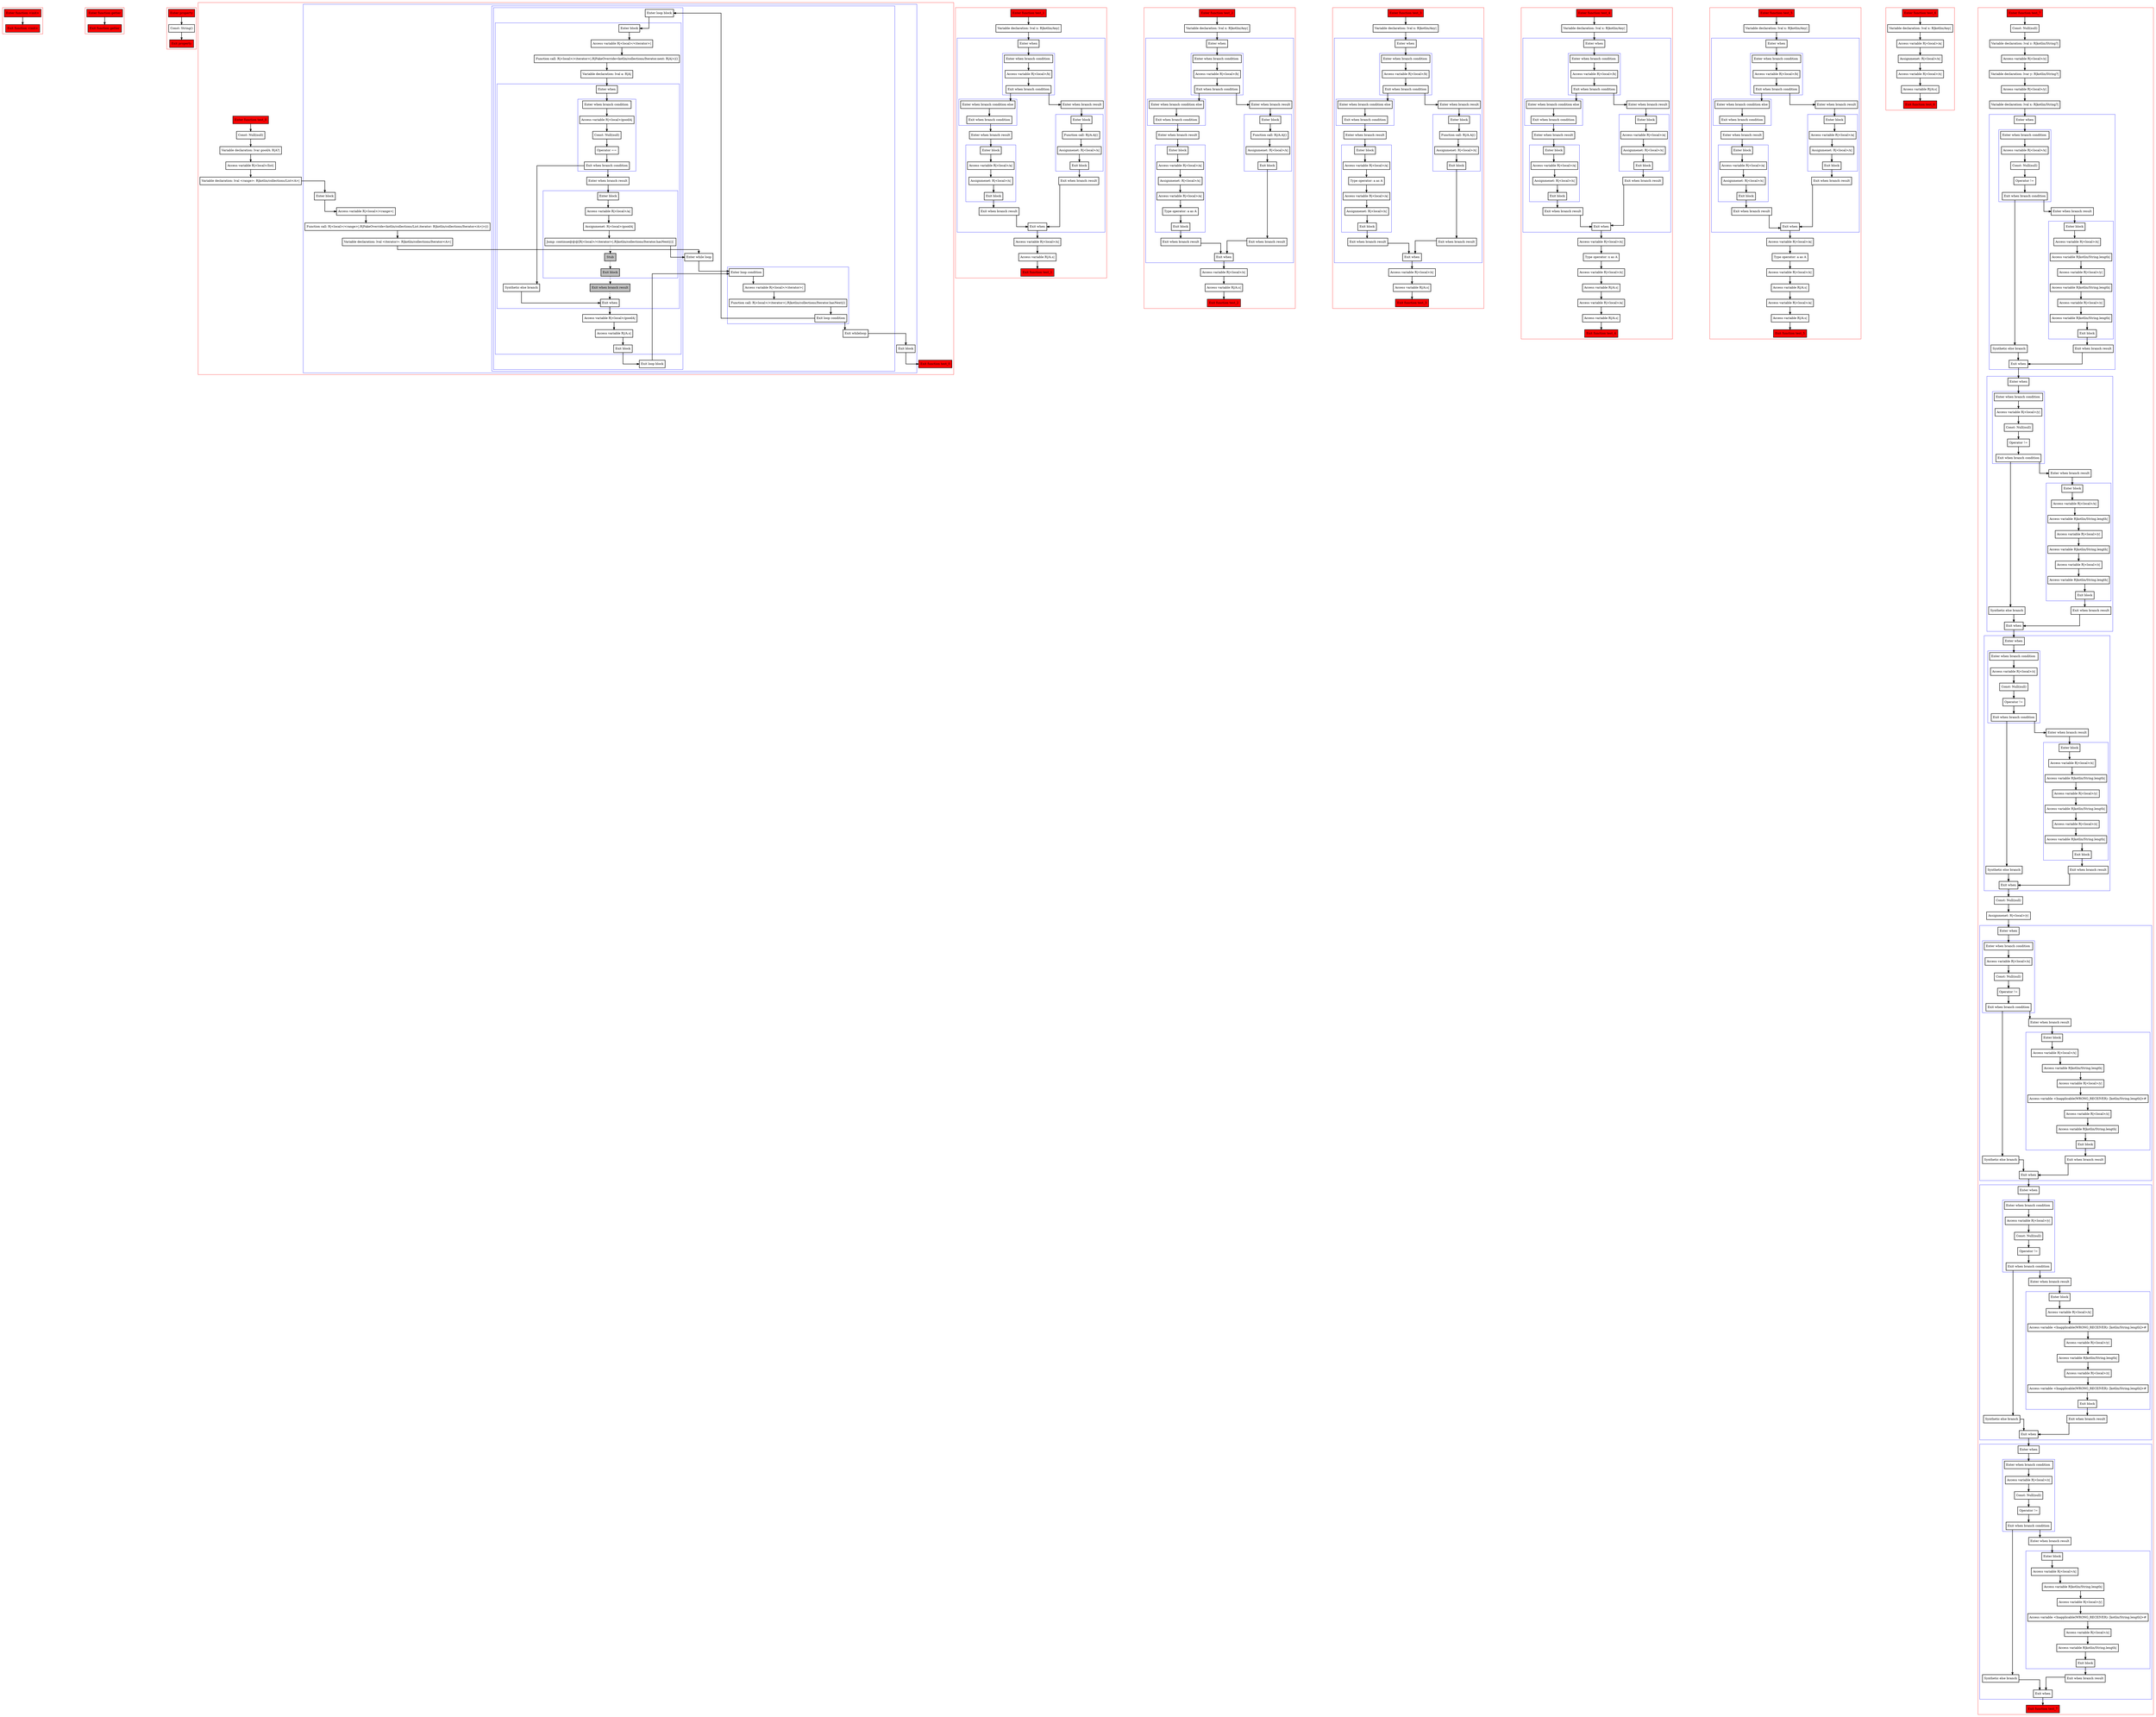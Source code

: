 digraph boundSmartcastsInBranches_kt {
    graph [splines=ortho nodesep=3]
    node [shape=box penwidth=2]
    edge [penwidth=2]

    subgraph cluster_0 {
        color=red
        0 [label="Enter function <init>" style="filled" fillcolor=red];
        1 [label="Exit function <init>" style="filled" fillcolor=red];
    }

    0 -> {1};

    subgraph cluster_1 {
        color=red
        2 [label="Enter function getter" style="filled" fillcolor=red];
        3 [label="Exit function getter" style="filled" fillcolor=red];
    }

    2 -> {3};

    subgraph cluster_2 {
        color=red
        4 [label="Enter property" style="filled" fillcolor=red];
        5 [label="Const: String()"];
        6 [label="Exit property" style="filled" fillcolor=red];
    }

    4 -> {5};
    5 -> {6};

    subgraph cluster_3 {
        color=red
        7 [label="Enter function test_0" style="filled" fillcolor=red];
        8 [label="Const: Null(null)"];
        9 [label="Variable declaration: lvar goodA: R|A?|"];
        10 [label="Access variable R|<local>/list|"];
        11 [label="Variable declaration: lval <range>: R|kotlin/collections/List<A>|"];
        subgraph cluster_4 {
            color=blue
            12 [label="Enter block"];
            13 [label="Access variable R|<local>/<range>|"];
            14 [label="Function call: R|<local>/<range>|.R|FakeOverride<kotlin/collections/List.iterator: R|kotlin/collections/Iterator<A>|>|()"];
            15 [label="Variable declaration: lval <iterator>: R|kotlin/collections/Iterator<A>|"];
            subgraph cluster_5 {
                color=blue
                16 [label="Enter while loop"];
                subgraph cluster_6 {
                    color=blue
                    17 [label="Enter loop condition"];
                    18 [label="Access variable R|<local>/<iterator>|"];
                    19 [label="Function call: R|<local>/<iterator>|.R|kotlin/collections/Iterator.hasNext|()"];
                    20 [label="Exit loop condition"];
                }
                subgraph cluster_7 {
                    color=blue
                    21 [label="Enter loop block"];
                    subgraph cluster_8 {
                        color=blue
                        22 [label="Enter block"];
                        23 [label="Access variable R|<local>/<iterator>|"];
                        24 [label="Function call: R|<local>/<iterator>|.R|FakeOverride<kotlin/collections/Iterator.next: R|A|>|()"];
                        25 [label="Variable declaration: lval a: R|A|"];
                        subgraph cluster_9 {
                            color=blue
                            26 [label="Enter when"];
                            subgraph cluster_10 {
                                color=blue
                                27 [label="Enter when branch condition "];
                                28 [label="Access variable R|<local>/goodA|"];
                                29 [label="Const: Null(null)"];
                                30 [label="Operator =="];
                                31 [label="Exit when branch condition"];
                            }
                            32 [label="Synthetic else branch"];
                            33 [label="Enter when branch result"];
                            subgraph cluster_11 {
                                color=blue
                                34 [label="Enter block"];
                                35 [label="Access variable R|<local>/a|"];
                                36 [label="Assignmenet: R|<local>/goodA|"];
                                37 [label="Jump: continue@@@[R|<local>/<iterator>|.R|kotlin/collections/Iterator.hasNext|()] "];
                                38 [label="Stub" style="filled" fillcolor=gray];
                                39 [label="Exit block" style="filled" fillcolor=gray];
                            }
                            40 [label="Exit when branch result" style="filled" fillcolor=gray];
                            41 [label="Exit when"];
                        }
                        42 [label="Access variable R|<local>/goodA|"];
                        43 [label="Access variable R|/A.s|"];
                        44 [label="Exit block"];
                    }
                    45 [label="Exit loop block"];
                }
                46 [label="Exit whileloop"];
            }
            47 [label="Exit block"];
        }
        48 [label="Exit function test_0" style="filled" fillcolor=red];
    }

    7 -> {8};
    8 -> {9};
    9 -> {10};
    10 -> {11};
    11 -> {12};
    12 -> {13};
    13 -> {14};
    14 -> {15};
    15 -> {16};
    16 -> {17};
    17 -> {18};
    18 -> {19};
    19 -> {20};
    20 -> {46 21};
    21 -> {22};
    22 -> {23};
    23 -> {24};
    24 -> {25};
    25 -> {26};
    26 -> {27};
    27 -> {28};
    28 -> {29};
    29 -> {30};
    30 -> {31};
    31 -> {33 32};
    32 -> {41};
    33 -> {34};
    34 -> {35};
    35 -> {36};
    36 -> {37};
    37 -> {16};
    37 -> {38} [style=dotted];
    38 -> {39} [style=dotted];
    39 -> {40} [style=dotted];
    40 -> {41} [style=dotted];
    41 -> {42};
    42 -> {43};
    43 -> {44};
    44 -> {45};
    45 -> {17};
    46 -> {47};
    47 -> {48};

    subgraph cluster_12 {
        color=red
        49 [label="Enter function test_1" style="filled" fillcolor=red];
        50 [label="Variable declaration: lval x: R|kotlin/Any|"];
        subgraph cluster_13 {
            color=blue
            51 [label="Enter when"];
            subgraph cluster_14 {
                color=blue
                52 [label="Enter when branch condition "];
                53 [label="Access variable R|<local>/b|"];
                54 [label="Exit when branch condition"];
            }
            subgraph cluster_15 {
                color=blue
                55 [label="Enter when branch condition else"];
                56 [label="Exit when branch condition"];
            }
            57 [label="Enter when branch result"];
            subgraph cluster_16 {
                color=blue
                58 [label="Enter block"];
                59 [label="Access variable R|<local>/a|"];
                60 [label="Assignmenet: R|<local>/x|"];
                61 [label="Exit block"];
            }
            62 [label="Exit when branch result"];
            63 [label="Enter when branch result"];
            subgraph cluster_17 {
                color=blue
                64 [label="Enter block"];
                65 [label="Function call: R|/A.A|()"];
                66 [label="Assignmenet: R|<local>/x|"];
                67 [label="Exit block"];
            }
            68 [label="Exit when branch result"];
            69 [label="Exit when"];
        }
        70 [label="Access variable R|<local>/x|"];
        71 [label="Access variable R|/A.s|"];
        72 [label="Exit function test_1" style="filled" fillcolor=red];
    }

    49 -> {50};
    50 -> {51};
    51 -> {52};
    52 -> {53};
    53 -> {54};
    54 -> {63 55};
    55 -> {56};
    56 -> {57};
    57 -> {58};
    58 -> {59};
    59 -> {60};
    60 -> {61};
    61 -> {62};
    62 -> {69};
    63 -> {64};
    64 -> {65};
    65 -> {66};
    66 -> {67};
    67 -> {68};
    68 -> {69};
    69 -> {70};
    70 -> {71};
    71 -> {72};

    subgraph cluster_18 {
        color=red
        73 [label="Enter function test_2" style="filled" fillcolor=red];
        74 [label="Variable declaration: lval x: R|kotlin/Any|"];
        subgraph cluster_19 {
            color=blue
            75 [label="Enter when"];
            subgraph cluster_20 {
                color=blue
                76 [label="Enter when branch condition "];
                77 [label="Access variable R|<local>/b|"];
                78 [label="Exit when branch condition"];
            }
            subgraph cluster_21 {
                color=blue
                79 [label="Enter when branch condition else"];
                80 [label="Exit when branch condition"];
            }
            81 [label="Enter when branch result"];
            subgraph cluster_22 {
                color=blue
                82 [label="Enter block"];
                83 [label="Access variable R|<local>/a|"];
                84 [label="Assignmenet: R|<local>/x|"];
                85 [label="Access variable R|<local>/a|"];
                86 [label="Type operator: a as A"];
                87 [label="Exit block"];
            }
            88 [label="Exit when branch result"];
            89 [label="Enter when branch result"];
            subgraph cluster_23 {
                color=blue
                90 [label="Enter block"];
                91 [label="Function call: R|/A.A|()"];
                92 [label="Assignmenet: R|<local>/x|"];
                93 [label="Exit block"];
            }
            94 [label="Exit when branch result"];
            95 [label="Exit when"];
        }
        96 [label="Access variable R|<local>/x|"];
        97 [label="Access variable R|/A.s|"];
        98 [label="Exit function test_2" style="filled" fillcolor=red];
    }

    73 -> {74};
    74 -> {75};
    75 -> {76};
    76 -> {77};
    77 -> {78};
    78 -> {89 79};
    79 -> {80};
    80 -> {81};
    81 -> {82};
    82 -> {83};
    83 -> {84};
    84 -> {85};
    85 -> {86};
    86 -> {87};
    87 -> {88};
    88 -> {95};
    89 -> {90};
    90 -> {91};
    91 -> {92};
    92 -> {93};
    93 -> {94};
    94 -> {95};
    95 -> {96};
    96 -> {97};
    97 -> {98};

    subgraph cluster_24 {
        color=red
        99 [label="Enter function test_3" style="filled" fillcolor=red];
        100 [label="Variable declaration: lval x: R|kotlin/Any|"];
        subgraph cluster_25 {
            color=blue
            101 [label="Enter when"];
            subgraph cluster_26 {
                color=blue
                102 [label="Enter when branch condition "];
                103 [label="Access variable R|<local>/b|"];
                104 [label="Exit when branch condition"];
            }
            subgraph cluster_27 {
                color=blue
                105 [label="Enter when branch condition else"];
                106 [label="Exit when branch condition"];
            }
            107 [label="Enter when branch result"];
            subgraph cluster_28 {
                color=blue
                108 [label="Enter block"];
                109 [label="Access variable R|<local>/a|"];
                110 [label="Type operator: a as A"];
                111 [label="Access variable R|<local>/a|"];
                112 [label="Assignmenet: R|<local>/x|"];
                113 [label="Exit block"];
            }
            114 [label="Exit when branch result"];
            115 [label="Enter when branch result"];
            subgraph cluster_29 {
                color=blue
                116 [label="Enter block"];
                117 [label="Function call: R|/A.A|()"];
                118 [label="Assignmenet: R|<local>/x|"];
                119 [label="Exit block"];
            }
            120 [label="Exit when branch result"];
            121 [label="Exit when"];
        }
        122 [label="Access variable R|<local>/x|"];
        123 [label="Access variable R|/A.s|"];
        124 [label="Exit function test_3" style="filled" fillcolor=red];
    }

    99 -> {100};
    100 -> {101};
    101 -> {102};
    102 -> {103};
    103 -> {104};
    104 -> {115 105};
    105 -> {106};
    106 -> {107};
    107 -> {108};
    108 -> {109};
    109 -> {110};
    110 -> {111};
    111 -> {112};
    112 -> {113};
    113 -> {114};
    114 -> {121};
    115 -> {116};
    116 -> {117};
    117 -> {118};
    118 -> {119};
    119 -> {120};
    120 -> {121};
    121 -> {122};
    122 -> {123};
    123 -> {124};

    subgraph cluster_30 {
        color=red
        125 [label="Enter function test_4" style="filled" fillcolor=red];
        126 [label="Variable declaration: lval x: R|kotlin/Any|"];
        subgraph cluster_31 {
            color=blue
            127 [label="Enter when"];
            subgraph cluster_32 {
                color=blue
                128 [label="Enter when branch condition "];
                129 [label="Access variable R|<local>/b|"];
                130 [label="Exit when branch condition"];
            }
            subgraph cluster_33 {
                color=blue
                131 [label="Enter when branch condition else"];
                132 [label="Exit when branch condition"];
            }
            133 [label="Enter when branch result"];
            subgraph cluster_34 {
                color=blue
                134 [label="Enter block"];
                135 [label="Access variable R|<local>/a|"];
                136 [label="Assignmenet: R|<local>/x|"];
                137 [label="Exit block"];
            }
            138 [label="Exit when branch result"];
            139 [label="Enter when branch result"];
            subgraph cluster_35 {
                color=blue
                140 [label="Enter block"];
                141 [label="Access variable R|<local>/a|"];
                142 [label="Assignmenet: R|<local>/x|"];
                143 [label="Exit block"];
            }
            144 [label="Exit when branch result"];
            145 [label="Exit when"];
        }
        146 [label="Access variable R|<local>/x|"];
        147 [label="Type operator: x as A"];
        148 [label="Access variable R|<local>/x|"];
        149 [label="Access variable R|/A.s|"];
        150 [label="Access variable R|<local>/a|"];
        151 [label="Access variable R|/A.s|"];
        152 [label="Exit function test_4" style="filled" fillcolor=red];
    }

    125 -> {126};
    126 -> {127};
    127 -> {128};
    128 -> {129};
    129 -> {130};
    130 -> {139 131};
    131 -> {132};
    132 -> {133};
    133 -> {134};
    134 -> {135};
    135 -> {136};
    136 -> {137};
    137 -> {138};
    138 -> {145};
    139 -> {140};
    140 -> {141};
    141 -> {142};
    142 -> {143};
    143 -> {144};
    144 -> {145};
    145 -> {146};
    146 -> {147};
    147 -> {148};
    148 -> {149};
    149 -> {150};
    150 -> {151};
    151 -> {152};

    subgraph cluster_36 {
        color=red
        153 [label="Enter function test_5" style="filled" fillcolor=red];
        154 [label="Variable declaration: lval x: R|kotlin/Any|"];
        subgraph cluster_37 {
            color=blue
            155 [label="Enter when"];
            subgraph cluster_38 {
                color=blue
                156 [label="Enter when branch condition "];
                157 [label="Access variable R|<local>/b|"];
                158 [label="Exit when branch condition"];
            }
            subgraph cluster_39 {
                color=blue
                159 [label="Enter when branch condition else"];
                160 [label="Exit when branch condition"];
            }
            161 [label="Enter when branch result"];
            subgraph cluster_40 {
                color=blue
                162 [label="Enter block"];
                163 [label="Access variable R|<local>/a|"];
                164 [label="Assignmenet: R|<local>/x|"];
                165 [label="Exit block"];
            }
            166 [label="Exit when branch result"];
            167 [label="Enter when branch result"];
            subgraph cluster_41 {
                color=blue
                168 [label="Enter block"];
                169 [label="Access variable R|<local>/a|"];
                170 [label="Assignmenet: R|<local>/x|"];
                171 [label="Exit block"];
            }
            172 [label="Exit when branch result"];
            173 [label="Exit when"];
        }
        174 [label="Access variable R|<local>/a|"];
        175 [label="Type operator: a as A"];
        176 [label="Access variable R|<local>/x|"];
        177 [label="Access variable R|/A.s|"];
        178 [label="Access variable R|<local>/a|"];
        179 [label="Access variable R|/A.s|"];
        180 [label="Exit function test_5" style="filled" fillcolor=red];
    }

    153 -> {154};
    154 -> {155};
    155 -> {156};
    156 -> {157};
    157 -> {158};
    158 -> {167 159};
    159 -> {160};
    160 -> {161};
    161 -> {162};
    162 -> {163};
    163 -> {164};
    164 -> {165};
    165 -> {166};
    166 -> {173};
    167 -> {168};
    168 -> {169};
    169 -> {170};
    170 -> {171};
    171 -> {172};
    172 -> {173};
    173 -> {174};
    174 -> {175};
    175 -> {176};
    176 -> {177};
    177 -> {178};
    178 -> {179};
    179 -> {180};

    subgraph cluster_42 {
        color=red
        181 [label="Enter function test_6" style="filled" fillcolor=red];
        182 [label="Variable declaration: lval x: R|kotlin/Any|"];
        183 [label="Access variable R|<local>/a|"];
        184 [label="Assignmenet: R|<local>/x|"];
        185 [label="Access variable R|<local>/x|"];
        186 [label="Access variable R|/A.s|"];
        187 [label="Exit function test_6" style="filled" fillcolor=red];
    }

    181 -> {182};
    182 -> {183};
    183 -> {184};
    184 -> {185};
    185 -> {186};
    186 -> {187};

    subgraph cluster_43 {
        color=red
        188 [label="Enter function test_7" style="filled" fillcolor=red];
        189 [label="Const: Null(null)"];
        190 [label="Variable declaration: lval z: R|kotlin/String?|"];
        191 [label="Access variable R|<local>/z|"];
        192 [label="Variable declaration: lvar y: R|kotlin/String?|"];
        193 [label="Access variable R|<local>/y|"];
        194 [label="Variable declaration: lval x: R|kotlin/String?|"];
        subgraph cluster_44 {
            color=blue
            195 [label="Enter when"];
            subgraph cluster_45 {
                color=blue
                196 [label="Enter when branch condition "];
                197 [label="Access variable R|<local>/x|"];
                198 [label="Const: Null(null)"];
                199 [label="Operator !="];
                200 [label="Exit when branch condition"];
            }
            201 [label="Synthetic else branch"];
            202 [label="Enter when branch result"];
            subgraph cluster_46 {
                color=blue
                203 [label="Enter block"];
                204 [label="Access variable R|<local>/x|"];
                205 [label="Access variable R|kotlin/String.length|"];
                206 [label="Access variable R|<local>/y|"];
                207 [label="Access variable R|kotlin/String.length|"];
                208 [label="Access variable R|<local>/z|"];
                209 [label="Access variable R|kotlin/String.length|"];
                210 [label="Exit block"];
            }
            211 [label="Exit when branch result"];
            212 [label="Exit when"];
        }
        subgraph cluster_47 {
            color=blue
            213 [label="Enter when"];
            subgraph cluster_48 {
                color=blue
                214 [label="Enter when branch condition "];
                215 [label="Access variable R|<local>/y|"];
                216 [label="Const: Null(null)"];
                217 [label="Operator !="];
                218 [label="Exit when branch condition"];
            }
            219 [label="Synthetic else branch"];
            220 [label="Enter when branch result"];
            subgraph cluster_49 {
                color=blue
                221 [label="Enter block"];
                222 [label="Access variable R|<local>/x|"];
                223 [label="Access variable R|kotlin/String.length|"];
                224 [label="Access variable R|<local>/y|"];
                225 [label="Access variable R|kotlin/String.length|"];
                226 [label="Access variable R|<local>/z|"];
                227 [label="Access variable R|kotlin/String.length|"];
                228 [label="Exit block"];
            }
            229 [label="Exit when branch result"];
            230 [label="Exit when"];
        }
        subgraph cluster_50 {
            color=blue
            231 [label="Enter when"];
            subgraph cluster_51 {
                color=blue
                232 [label="Enter when branch condition "];
                233 [label="Access variable R|<local>/z|"];
                234 [label="Const: Null(null)"];
                235 [label="Operator !="];
                236 [label="Exit when branch condition"];
            }
            237 [label="Synthetic else branch"];
            238 [label="Enter when branch result"];
            subgraph cluster_52 {
                color=blue
                239 [label="Enter block"];
                240 [label="Access variable R|<local>/x|"];
                241 [label="Access variable R|kotlin/String.length|"];
                242 [label="Access variable R|<local>/y|"];
                243 [label="Access variable R|kotlin/String.length|"];
                244 [label="Access variable R|<local>/z|"];
                245 [label="Access variable R|kotlin/String.length|"];
                246 [label="Exit block"];
            }
            247 [label="Exit when branch result"];
            248 [label="Exit when"];
        }
        249 [label="Const: Null(null)"];
        250 [label="Assignmenet: R|<local>/y|"];
        subgraph cluster_53 {
            color=blue
            251 [label="Enter when"];
            subgraph cluster_54 {
                color=blue
                252 [label="Enter when branch condition "];
                253 [label="Access variable R|<local>/x|"];
                254 [label="Const: Null(null)"];
                255 [label="Operator !="];
                256 [label="Exit when branch condition"];
            }
            257 [label="Synthetic else branch"];
            258 [label="Enter when branch result"];
            subgraph cluster_55 {
                color=blue
                259 [label="Enter block"];
                260 [label="Access variable R|<local>/x|"];
                261 [label="Access variable R|kotlin/String.length|"];
                262 [label="Access variable R|<local>/y|"];
                263 [label="Access variable <Inapplicable(WRONG_RECEIVER): [kotlin/String.length]>#"];
                264 [label="Access variable R|<local>/z|"];
                265 [label="Access variable R|kotlin/String.length|"];
                266 [label="Exit block"];
            }
            267 [label="Exit when branch result"];
            268 [label="Exit when"];
        }
        subgraph cluster_56 {
            color=blue
            269 [label="Enter when"];
            subgraph cluster_57 {
                color=blue
                270 [label="Enter when branch condition "];
                271 [label="Access variable R|<local>/y|"];
                272 [label="Const: Null(null)"];
                273 [label="Operator !="];
                274 [label="Exit when branch condition"];
            }
            275 [label="Synthetic else branch"];
            276 [label="Enter when branch result"];
            subgraph cluster_58 {
                color=blue
                277 [label="Enter block"];
                278 [label="Access variable R|<local>/x|"];
                279 [label="Access variable <Inapplicable(WRONG_RECEIVER): [kotlin/String.length]>#"];
                280 [label="Access variable R|<local>/y|"];
                281 [label="Access variable R|kotlin/String.length|"];
                282 [label="Access variable R|<local>/z|"];
                283 [label="Access variable <Inapplicable(WRONG_RECEIVER): [kotlin/String.length]>#"];
                284 [label="Exit block"];
            }
            285 [label="Exit when branch result"];
            286 [label="Exit when"];
        }
        subgraph cluster_59 {
            color=blue
            287 [label="Enter when"];
            subgraph cluster_60 {
                color=blue
                288 [label="Enter when branch condition "];
                289 [label="Access variable R|<local>/z|"];
                290 [label="Const: Null(null)"];
                291 [label="Operator !="];
                292 [label="Exit when branch condition"];
            }
            293 [label="Synthetic else branch"];
            294 [label="Enter when branch result"];
            subgraph cluster_61 {
                color=blue
                295 [label="Enter block"];
                296 [label="Access variable R|<local>/x|"];
                297 [label="Access variable R|kotlin/String.length|"];
                298 [label="Access variable R|<local>/y|"];
                299 [label="Access variable <Inapplicable(WRONG_RECEIVER): [kotlin/String.length]>#"];
                300 [label="Access variable R|<local>/z|"];
                301 [label="Access variable R|kotlin/String.length|"];
                302 [label="Exit block"];
            }
            303 [label="Exit when branch result"];
            304 [label="Exit when"];
        }
        305 [label="Exit function test_7" style="filled" fillcolor=red];
    }

    188 -> {189};
    189 -> {190};
    190 -> {191};
    191 -> {192};
    192 -> {193};
    193 -> {194};
    194 -> {195};
    195 -> {196};
    196 -> {197};
    197 -> {198};
    198 -> {199};
    199 -> {200};
    200 -> {202 201};
    201 -> {212};
    202 -> {203};
    203 -> {204};
    204 -> {205};
    205 -> {206};
    206 -> {207};
    207 -> {208};
    208 -> {209};
    209 -> {210};
    210 -> {211};
    211 -> {212};
    212 -> {213};
    213 -> {214};
    214 -> {215};
    215 -> {216};
    216 -> {217};
    217 -> {218};
    218 -> {220 219};
    219 -> {230};
    220 -> {221};
    221 -> {222};
    222 -> {223};
    223 -> {224};
    224 -> {225};
    225 -> {226};
    226 -> {227};
    227 -> {228};
    228 -> {229};
    229 -> {230};
    230 -> {231};
    231 -> {232};
    232 -> {233};
    233 -> {234};
    234 -> {235};
    235 -> {236};
    236 -> {238 237};
    237 -> {248};
    238 -> {239};
    239 -> {240};
    240 -> {241};
    241 -> {242};
    242 -> {243};
    243 -> {244};
    244 -> {245};
    245 -> {246};
    246 -> {247};
    247 -> {248};
    248 -> {249};
    249 -> {250};
    250 -> {251};
    251 -> {252};
    252 -> {253};
    253 -> {254};
    254 -> {255};
    255 -> {256};
    256 -> {258 257};
    257 -> {268};
    258 -> {259};
    259 -> {260};
    260 -> {261};
    261 -> {262};
    262 -> {263};
    263 -> {264};
    264 -> {265};
    265 -> {266};
    266 -> {267};
    267 -> {268};
    268 -> {269};
    269 -> {270};
    270 -> {271};
    271 -> {272};
    272 -> {273};
    273 -> {274};
    274 -> {276 275};
    275 -> {286};
    276 -> {277};
    277 -> {278};
    278 -> {279};
    279 -> {280};
    280 -> {281};
    281 -> {282};
    282 -> {283};
    283 -> {284};
    284 -> {285};
    285 -> {286};
    286 -> {287};
    287 -> {288};
    288 -> {289};
    289 -> {290};
    290 -> {291};
    291 -> {292};
    292 -> {294 293};
    293 -> {304};
    294 -> {295};
    295 -> {296};
    296 -> {297};
    297 -> {298};
    298 -> {299};
    299 -> {300};
    300 -> {301};
    301 -> {302};
    302 -> {303};
    303 -> {304};
    304 -> {305};

}
